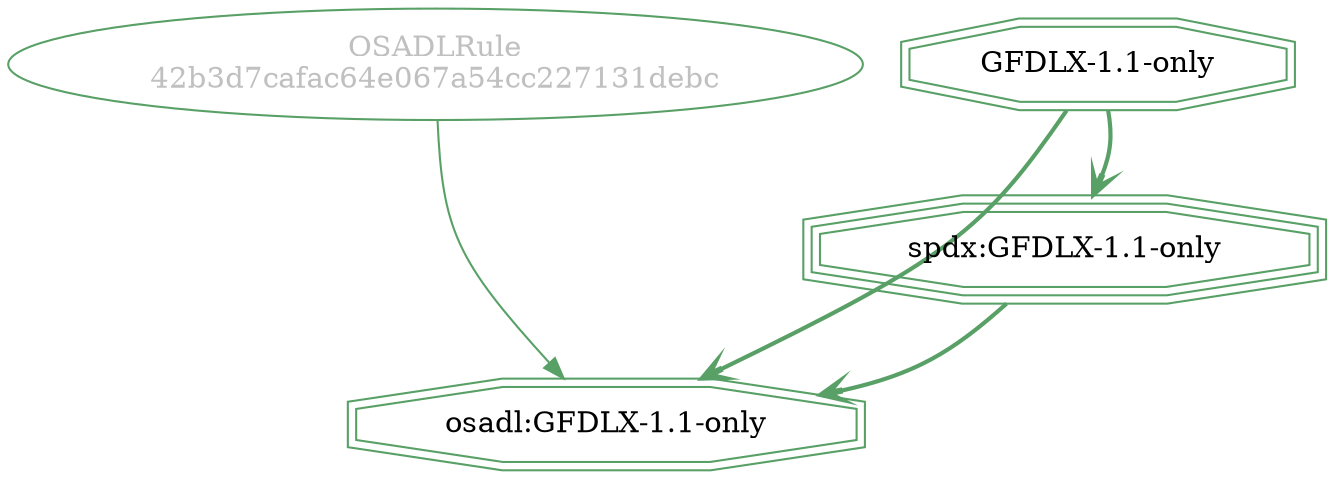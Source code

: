 strict digraph {
    node [shape=box];
    graph [splines=curved];
    9565 [label="OSADLRule\n42b3d7cafac64e067a54cc227131debc"
         ,fontcolor=gray
         ,color="#58a066"
         ,fillcolor="beige;1"
         ,shape=ellipse];
    9566 [label="osadl:GFDLX-1.1-only"
         ,color="#58a066"
         ,shape=doubleoctagon];
    9567 [label="GFDLX-1.1-only"
         ,color="#58a066"
         ,shape=doubleoctagon];
    9568 [label="spdx:GFDLX-1.1-only"
         ,color="#58a066"
         ,shape=tripleoctagon];
    9565 -> 9566 [weight=0.5
                 ,color="#58a066"];
    9567 -> 9566 [style=bold
                 ,arrowhead=vee
                 ,weight=0.7
                 ,color="#58a066"];
    9567 -> 9568 [style=bold
                 ,arrowhead=vee
                 ,weight=0.7
                 ,color="#58a066"];
    9568 -> 9566 [style=bold
                 ,arrowhead=vee
                 ,weight=0.7
                 ,color="#58a066"];
}
